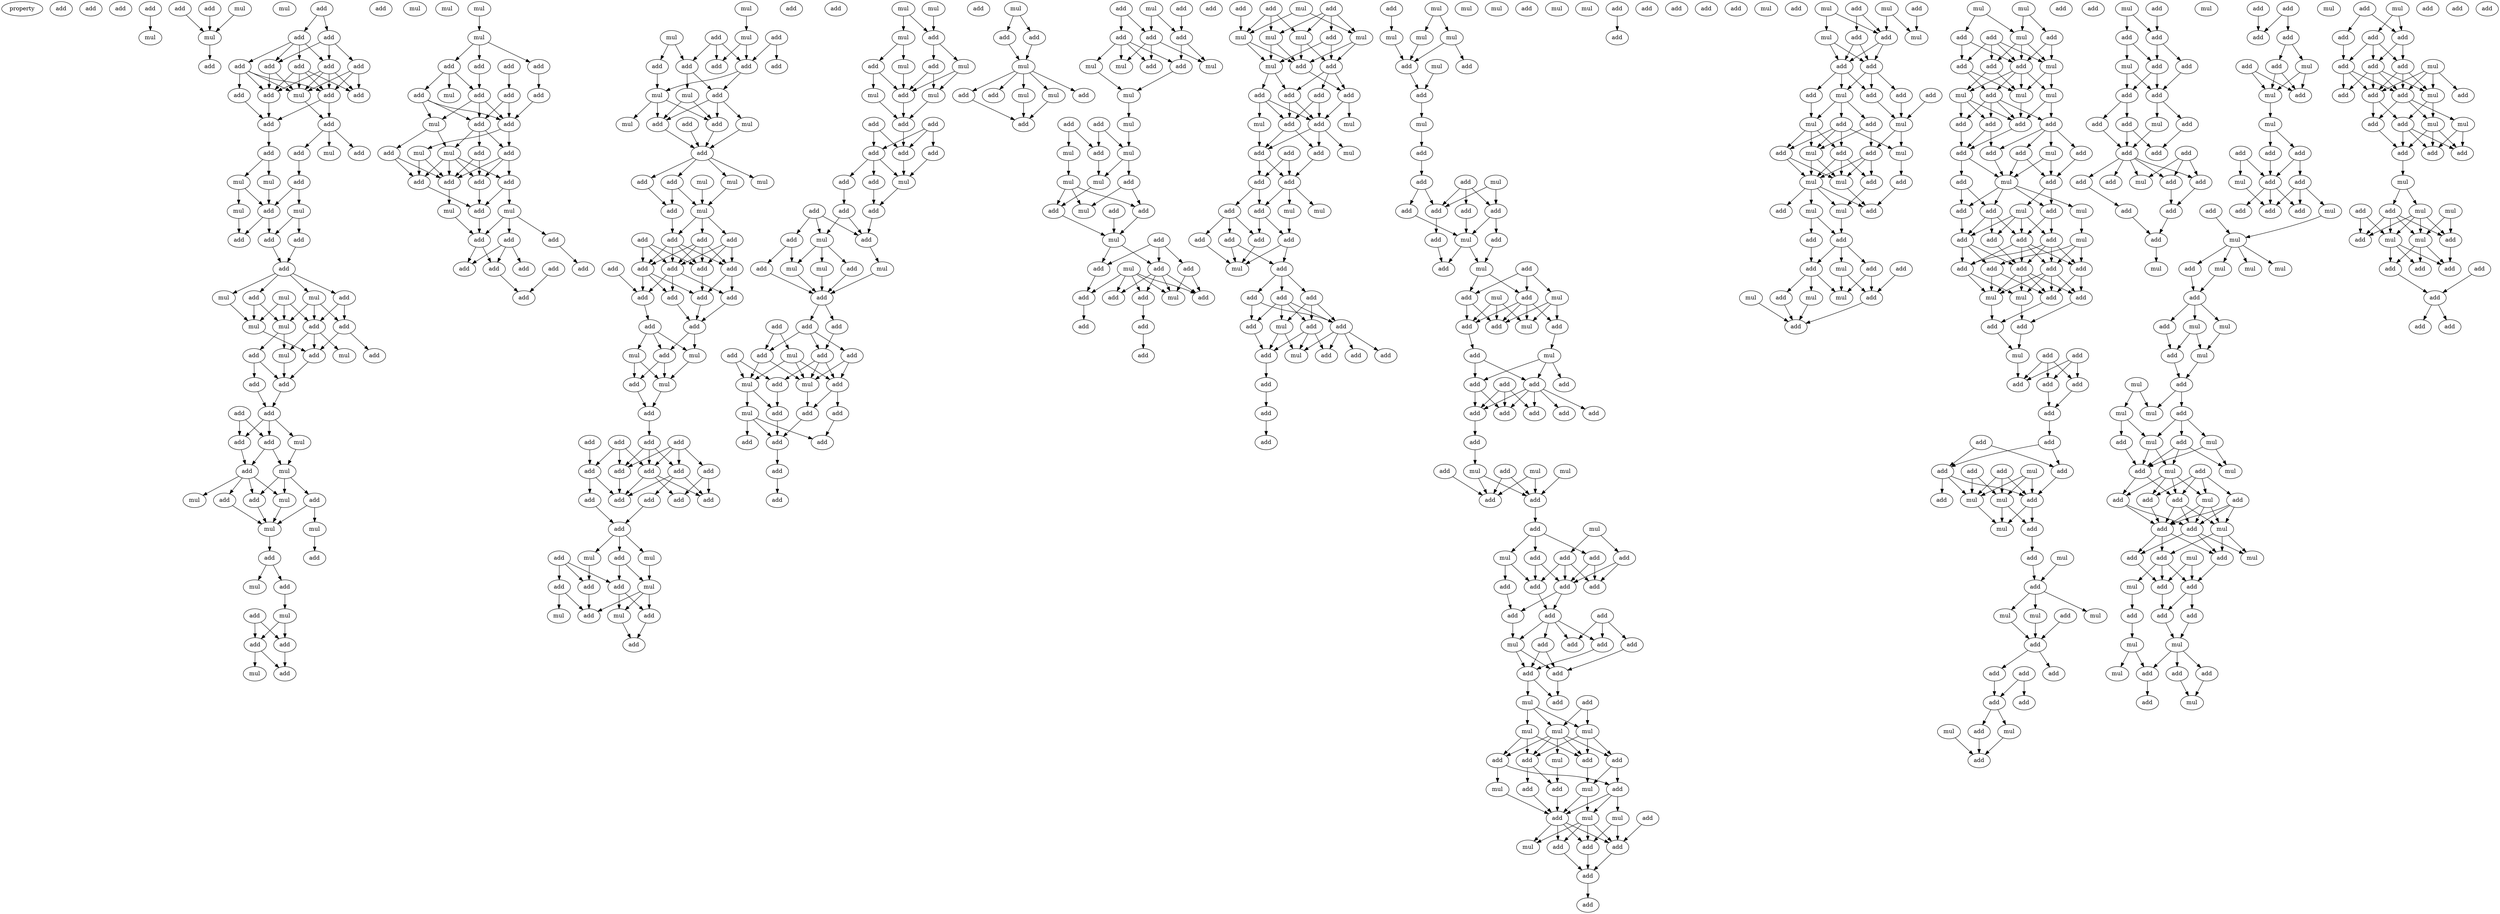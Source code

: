 digraph {
    node [fontcolor=black]
    property [mul=2,lf=1.2]
    0 [ label = add ];
    1 [ label = add ];
    2 [ label = add ];
    3 [ label = add ];
    4 [ label = add ];
    5 [ label = mul ];
    6 [ label = mul ];
    7 [ label = add ];
    8 [ label = mul ];
    9 [ label = mul ];
    10 [ label = add ];
    11 [ label = add ];
    12 [ label = add ];
    13 [ label = add ];
    14 [ label = add ];
    15 [ label = add ];
    16 [ label = add ];
    17 [ label = add ];
    18 [ label = add ];
    19 [ label = add ];
    20 [ label = add ];
    21 [ label = add ];
    22 [ label = add ];
    23 [ label = mul ];
    24 [ label = add ];
    25 [ label = add ];
    26 [ label = mul ];
    27 [ label = add ];
    28 [ label = add ];
    29 [ label = add ];
    30 [ label = mul ];
    31 [ label = mul ];
    32 [ label = add ];
    33 [ label = add ];
    34 [ label = add ];
    35 [ label = mul ];
    36 [ label = mul ];
    37 [ label = add ];
    38 [ label = add ];
    39 [ label = add ];
    40 [ label = add ];
    41 [ label = mul ];
    42 [ label = add ];
    43 [ label = mul ];
    44 [ label = add ];
    45 [ label = mul ];
    46 [ label = mul ];
    47 [ label = add ];
    48 [ label = mul ];
    49 [ label = add ];
    50 [ label = mul ];
    51 [ label = add ];
    52 [ label = mul ];
    53 [ label = add ];
    54 [ label = add ];
    55 [ label = add ];
    56 [ label = add ];
    57 [ label = add ];
    58 [ label = add ];
    59 [ label = add ];
    60 [ label = mul ];
    61 [ label = add ];
    62 [ label = mul ];
    63 [ label = add ];
    64 [ label = add ];
    65 [ label = add ];
    66 [ label = add ];
    67 [ label = mul ];
    68 [ label = mul ];
    69 [ label = mul ];
    70 [ label = mul ];
    71 [ label = add ];
    72 [ label = add ];
    73 [ label = mul ];
    74 [ label = add ];
    75 [ label = mul ];
    76 [ label = add ];
    77 [ label = mul ];
    78 [ label = add ];
    79 [ label = add ];
    80 [ label = mul ];
    81 [ label = mul ];
    82 [ label = mul ];
    83 [ label = add ];
    84 [ label = mul ];
    85 [ label = add ];
    86 [ label = add ];
    87 [ label = add ];
    88 [ label = add ];
    89 [ label = add ];
    90 [ label = add ];
    91 [ label = mul ];
    92 [ label = add ];
    93 [ label = add ];
    94 [ label = add ];
    95 [ label = mul ];
    96 [ label = add ];
    97 [ label = add ];
    98 [ label = mul ];
    99 [ label = mul ];
    100 [ label = add ];
    101 [ label = add ];
    102 [ label = add ];
    103 [ label = add ];
    104 [ label = add ];
    105 [ label = add ];
    106 [ label = mul ];
    107 [ label = mul ];
    108 [ label = add ];
    109 [ label = add ];
    110 [ label = add ];
    111 [ label = add ];
    112 [ label = add ];
    113 [ label = add ];
    114 [ label = add ];
    115 [ label = add ];
    116 [ label = add ];
    117 [ label = add ];
    118 [ label = mul ];
    119 [ label = add ];
    120 [ label = mul ];
    121 [ label = mul ];
    122 [ label = add ];
    123 [ label = add ];
    124 [ label = add ];
    125 [ label = add ];
    126 [ label = add ];
    127 [ label = add ];
    128 [ label = mul ];
    129 [ label = add ];
    130 [ label = mul ];
    131 [ label = mul ];
    132 [ label = mul ];
    133 [ label = add ];
    134 [ label = add ];
    135 [ label = add ];
    136 [ label = add ];
    137 [ label = mul ];
    138 [ label = add ];
    139 [ label = mul ];
    140 [ label = add ];
    141 [ label = mul ];
    142 [ label = add ];
    143 [ label = mul ];
    144 [ label = add ];
    145 [ label = add ];
    146 [ label = add ];
    147 [ label = add ];
    148 [ label = add ];
    149 [ label = add ];
    150 [ label = add ];
    151 [ label = add ];
    152 [ label = add ];
    153 [ label = add ];
    154 [ label = add ];
    155 [ label = add ];
    156 [ label = add ];
    157 [ label = add ];
    158 [ label = add ];
    159 [ label = mul ];
    160 [ label = mul ];
    161 [ label = add ];
    162 [ label = mul ];
    163 [ label = add ];
    164 [ label = add ];
    165 [ label = add ];
    166 [ label = add ];
    167 [ label = add ];
    168 [ label = add ];
    169 [ label = add ];
    170 [ label = add ];
    171 [ label = add ];
    172 [ label = add ];
    173 [ label = add ];
    174 [ label = add ];
    175 [ label = add ];
    176 [ label = add ];
    177 [ label = add ];
    178 [ label = add ];
    179 [ label = add ];
    180 [ label = add ];
    181 [ label = add ];
    182 [ label = mul ];
    183 [ label = add ];
    184 [ label = mul ];
    185 [ label = add ];
    186 [ label = add ];
    187 [ label = mul ];
    188 [ label = add ];
    189 [ label = add ];
    190 [ label = add ];
    191 [ label = mul ];
    192 [ label = mul ];
    193 [ label = add ];
    194 [ label = add ];
    195 [ label = mul ];
    196 [ label = mul ];
    197 [ label = add ];
    198 [ label = mul ];
    199 [ label = mul ];
    200 [ label = add ];
    201 [ label = add ];
    202 [ label = mul ];
    203 [ label = add ];
    204 [ label = add ];
    205 [ label = mul ];
    206 [ label = mul ];
    207 [ label = add ];
    208 [ label = add ];
    209 [ label = add ];
    210 [ label = add ];
    211 [ label = add ];
    212 [ label = add ];
    213 [ label = mul ];
    214 [ label = add ];
    215 [ label = add ];
    216 [ label = add ];
    217 [ label = add ];
    218 [ label = add ];
    219 [ label = add ];
    220 [ label = mul ];
    221 [ label = add ];
    222 [ label = mul ];
    223 [ label = mul ];
    224 [ label = add ];
    225 [ label = mul ];
    226 [ label = add ];
    227 [ label = add ];
    228 [ label = add ];
    229 [ label = add ];
    230 [ label = add ];
    231 [ label = add ];
    232 [ label = add ];
    233 [ label = add ];
    234 [ label = mul ];
    235 [ label = add ];
    236 [ label = add ];
    237 [ label = add ];
    238 [ label = mul ];
    239 [ label = mul ];
    240 [ label = mul ];
    241 [ label = add ];
    242 [ label = add ];
    243 [ label = add ];
    244 [ label = add ];
    245 [ label = add ];
    246 [ label = add ];
    247 [ label = add ];
    248 [ label = add ];
    249 [ label = mul ];
    250 [ label = add ];
    251 [ label = add ];
    252 [ label = mul ];
    253 [ label = add ];
    254 [ label = add ];
    255 [ label = mul ];
    256 [ label = mul ];
    257 [ label = add ];
    258 [ label = add ];
    259 [ label = add ];
    260 [ label = add ];
    261 [ label = mul ];
    262 [ label = add ];
    263 [ label = add ];
    264 [ label = add ];
    265 [ label = mul ];
    266 [ label = mul ];
    267 [ label = mul ];
    268 [ label = add ];
    269 [ label = add ];
    270 [ label = mul ];
    271 [ label = mul ];
    272 [ label = add ];
    273 [ label = add ];
    274 [ label = add ];
    275 [ label = mul ];
    276 [ label = add ];
    277 [ label = mul ];
    278 [ label = add ];
    279 [ label = mul ];
    280 [ label = mul ];
    281 [ label = add ];
    282 [ label = mul ];
    283 [ label = add ];
    284 [ label = add ];
    285 [ label = add ];
    286 [ label = mul ];
    287 [ label = add ];
    288 [ label = mul ];
    289 [ label = add ];
    290 [ label = add ];
    291 [ label = add ];
    292 [ label = mul ];
    293 [ label = add ];
    294 [ label = add ];
    295 [ label = add ];
    296 [ label = add ];
    297 [ label = add ];
    298 [ label = add ];
    299 [ label = add ];
    300 [ label = add ];
    301 [ label = add ];
    302 [ label = mul ];
    303 [ label = mul ];
    304 [ label = mul ];
    305 [ label = mul ];
    306 [ label = mul ];
    307 [ label = add ];
    308 [ label = add ];
    309 [ label = add ];
    310 [ label = mul ];
    311 [ label = add ];
    312 [ label = add ];
    313 [ label = add ];
    314 [ label = add ];
    315 [ label = mul ];
    316 [ label = add ];
    317 [ label = mul ];
    318 [ label = add ];
    319 [ label = add ];
    320 [ label = add ];
    321 [ label = add ];
    322 [ label = mul ];
    323 [ label = add ];
    324 [ label = add ];
    325 [ label = add ];
    326 [ label = mul ];
    327 [ label = add ];
    328 [ label = mul ];
    329 [ label = add ];
    330 [ label = add ];
    331 [ label = add ];
    332 [ label = add ];
    333 [ label = add ];
    334 [ label = mul ];
    335 [ label = add ];
    336 [ label = add ];
    337 [ label = add ];
    338 [ label = add ];
    339 [ label = mul ];
    340 [ label = add ];
    341 [ label = add ];
    342 [ label = add ];
    343 [ label = add ];
    344 [ label = add ];
    345 [ label = add ];
    346 [ label = mul ];
    347 [ label = add ];
    348 [ label = add ];
    349 [ label = add ];
    350 [ label = mul ];
    351 [ label = add ];
    352 [ label = mul ];
    353 [ label = mul ];
    354 [ label = mul ];
    355 [ label = add ];
    356 [ label = mul ];
    357 [ label = mul ];
    358 [ label = add ];
    359 [ label = add ];
    360 [ label = mul ];
    361 [ label = mul ];
    362 [ label = add ];
    363 [ label = mul ];
    364 [ label = add ];
    365 [ label = add ];
    366 [ label = add ];
    367 [ label = add ];
    368 [ label = add ];
    369 [ label = add ];
    370 [ label = add ];
    371 [ label = add ];
    372 [ label = mul ];
    373 [ label = add ];
    374 [ label = add ];
    375 [ label = mul ];
    376 [ label = mul ];
    377 [ label = add ];
    378 [ label = add ];
    379 [ label = mul ];
    380 [ label = mul ];
    381 [ label = add ];
    382 [ label = add ];
    383 [ label = add ];
    384 [ label = add ];
    385 [ label = mul ];
    386 [ label = add ];
    387 [ label = mul ];
    388 [ label = add ];
    389 [ label = add ];
    390 [ label = add ];
    391 [ label = add ];
    392 [ label = add ];
    393 [ label = add ];
    394 [ label = add ];
    395 [ label = add ];
    396 [ label = add ];
    397 [ label = add ];
    398 [ label = mul ];
    399 [ label = mul ];
    400 [ label = add ];
    401 [ label = mul ];
    402 [ label = add ];
    403 [ label = add ];
    404 [ label = add ];
    405 [ label = mul ];
    406 [ label = add ];
    407 [ label = add ];
    408 [ label = add ];
    409 [ label = mul ];
    410 [ label = add ];
    411 [ label = add ];
    412 [ label = add ];
    413 [ label = add ];
    414 [ label = add ];
    415 [ label = add ];
    416 [ label = add ];
    417 [ label = add ];
    418 [ label = add ];
    419 [ label = add ];
    420 [ label = add ];
    421 [ label = mul ];
    422 [ label = add ];
    423 [ label = add ];
    424 [ label = add ];
    425 [ label = add ];
    426 [ label = add ];
    427 [ label = add ];
    428 [ label = mul ];
    429 [ label = mul ];
    430 [ label = mul ];
    431 [ label = mul ];
    432 [ label = mul ];
    433 [ label = add ];
    434 [ label = add ];
    435 [ label = add ];
    436 [ label = mul ];
    437 [ label = add ];
    438 [ label = add ];
    439 [ label = mul ];
    440 [ label = mul ];
    441 [ label = add ];
    442 [ label = add ];
    443 [ label = mul ];
    444 [ label = mul ];
    445 [ label = add ];
    446 [ label = add ];
    447 [ label = add ];
    448 [ label = add ];
    449 [ label = add ];
    450 [ label = mul ];
    451 [ label = add ];
    452 [ label = add ];
    453 [ label = add ];
    454 [ label = add ];
    455 [ label = add ];
    456 [ label = add ];
    457 [ label = add ];
    458 [ label = add ];
    459 [ label = mul ];
    460 [ label = add ];
    461 [ label = add ];
    462 [ label = add ];
    463 [ label = mul ];
    464 [ label = mul ];
    465 [ label = add ];
    466 [ label = mul ];
    467 [ label = mul ];
    468 [ label = add ];
    469 [ label = add ];
    470 [ label = add ];
    471 [ label = mul ];
    472 [ label = add ];
    473 [ label = add ];
    474 [ label = add ];
    475 [ label = add ];
    476 [ label = mul ];
    477 [ label = add ];
    478 [ label = mul ];
    479 [ label = add ];
    480 [ label = add ];
    481 [ label = mul ];
    482 [ label = mul ];
    483 [ label = add ];
    484 [ label = add ];
    485 [ label = mul ];
    486 [ label = add ];
    487 [ label = mul ];
    488 [ label = add ];
    489 [ label = add ];
    490 [ label = mul ];
    491 [ label = mul ];
    492 [ label = add ];
    493 [ label = add ];
    494 [ label = add ];
    495 [ label = mul ];
    496 [ label = add ];
    497 [ label = add ];
    498 [ label = add ];
    499 [ label = mul ];
    500 [ label = add ];
    501 [ label = mul ];
    502 [ label = add ];
    503 [ label = mul ];
    504 [ label = add ];
    505 [ label = mul ];
    506 [ label = add ];
    507 [ label = mul ];
    508 [ label = mul ];
    509 [ label = add ];
    510 [ label = add ];
    511 [ label = add ];
    512 [ label = mul ];
    513 [ label = add ];
    514 [ label = add ];
    515 [ label = add ];
    516 [ label = add ];
    517 [ label = mul ];
    518 [ label = mul ];
    519 [ label = mul ];
    520 [ label = add ];
    521 [ label = add ];
    522 [ label = add ];
    523 [ label = add ];
    524 [ label = add ];
    525 [ label = mul ];
    526 [ label = add ];
    527 [ label = add ];
    528 [ label = add ];
    529 [ label = mul ];
    530 [ label = add ];
    531 [ label = add ];
    532 [ label = add ];
    533 [ label = mul ];
    534 [ label = add ];
    535 [ label = add ];
    536 [ label = mul ];
    537 [ label = add ];
    538 [ label = add ];
    539 [ label = add ];
    540 [ label = add ];
    541 [ label = mul ];
    542 [ label = add ];
    543 [ label = add ];
    544 [ label = add ];
    545 [ label = add ];
    546 [ label = add ];
    547 [ label = mul ];
    548 [ label = mul ];
    549 [ label = add ];
    550 [ label = add ];
    551 [ label = add ];
    552 [ label = add ];
    553 [ label = add ];
    554 [ label = add ];
    555 [ label = mul ];
    556 [ label = add ];
    557 [ label = add ];
    558 [ label = add ];
    559 [ label = add ];
    560 [ label = add ];
    561 [ label = add ];
    562 [ label = add ];
    563 [ label = add ];
    564 [ label = add ];
    565 [ label = add ];
    566 [ label = mul ];
    567 [ label = mul ];
    568 [ label = mul ];
    569 [ label = add ];
    570 [ label = add ];
    571 [ label = mul ];
    572 [ label = add ];
    573 [ label = add ];
    574 [ label = mul ];
    575 [ label = add ];
    576 [ label = mul ];
    577 [ label = add ];
    578 [ label = mul ];
    579 [ label = mul ];
    580 [ label = add ];
    581 [ label = add ];
    582 [ label = add ];
    583 [ label = add ];
    584 [ label = add ];
    585 [ label = add ];
    586 [ label = add ];
    587 [ label = mul ];
    588 [ label = add ];
    589 [ label = mul ];
    590 [ label = add ];
    591 [ label = add ];
    592 [ label = mul ];
    593 [ label = add ];
    594 [ label = mul ];
    595 [ label = add ];
    596 [ label = mul ];
    597 [ label = add ];
    598 [ label = add ];
    599 [ label = add ];
    600 [ label = add ];
    601 [ label = add ];
    602 [ label = add ];
    603 [ label = mul ];
    604 [ label = add ];
    605 [ label = add ];
    606 [ label = add ];
    607 [ label = add ];
    608 [ label = add ];
    609 [ label = mul ];
    610 [ label = add ];
    611 [ label = add ];
    612 [ label = add ];
    613 [ label = add ];
    614 [ label = add ];
    615 [ label = add ];
    616 [ label = mul ];
    617 [ label = add ];
    618 [ label = add ];
    619 [ label = add ];
    620 [ label = add ];
    621 [ label = mul ];
    622 [ label = add ];
    623 [ label = add ];
    624 [ label = mul ];
    625 [ label = add ];
    626 [ label = mul ];
    627 [ label = add ];
    628 [ label = add ];
    629 [ label = add ];
    630 [ label = add ];
    631 [ label = add ];
    632 [ label = mul ];
    633 [ label = add ];
    634 [ label = mul ];
    635 [ label = add ];
    636 [ label = add ];
    637 [ label = add ];
    638 [ label = mul ];
    639 [ label = add ];
    640 [ label = mul ];
    641 [ label = mul ];
    642 [ label = mul ];
    643 [ label = mul ];
    644 [ label = add ];
    645 [ label = mul ];
    646 [ label = mul ];
    647 [ label = add ];
    648 [ label = add ];
    649 [ label = mul ];
    650 [ label = mul ];
    651 [ label = add ];
    652 [ label = mul ];
    653 [ label = mul ];
    654 [ label = add ];
    655 [ label = add ];
    656 [ label = add ];
    657 [ label = mul ];
    658 [ label = mul ];
    659 [ label = mul ];
    660 [ label = add ];
    661 [ label = add ];
    662 [ label = mul ];
    663 [ label = mul ];
    664 [ label = add ];
    665 [ label = add ];
    666 [ label = add ];
    667 [ label = add ];
    668 [ label = mul ];
    669 [ label = add ];
    670 [ label = add ];
    671 [ label = mul ];
    672 [ label = add ];
    673 [ label = add ];
    674 [ label = mul ];
    675 [ label = add ];
    676 [ label = add ];
    677 [ label = add ];
    678 [ label = mul ];
    679 [ label = add ];
    680 [ label = add ];
    681 [ label = add ];
    682 [ label = mul ];
    683 [ label = mul ];
    684 [ label = add ];
    685 [ label = add ];
    686 [ label = add ];
    687 [ label = mul ];
    688 [ label = mul ];
    689 [ label = add ];
    690 [ label = mul ];
    691 [ label = add ];
    692 [ label = add ];
    693 [ label = add ];
    694 [ label = add ];
    695 [ label = add ];
    696 [ label = mul ];
    697 [ label = add ];
    698 [ label = add ];
    699 [ label = add ];
    700 [ label = add ];
    701 [ label = add ];
    702 [ label = add ];
    703 [ label = add ];
    704 [ label = mul ];
    705 [ label = add ];
    706 [ label = mul ];
    707 [ label = mul ];
    708 [ label = add ];
    709 [ label = add ];
    710 [ label = add ];
    711 [ label = add ];
    712 [ label = mul ];
    713 [ label = add ];
    714 [ label = add ];
    715 [ label = mul ];
    716 [ label = mul ];
    717 [ label = add ];
    718 [ label = add ];
    719 [ label = add ];
    720 [ label = mul ];
    721 [ label = mul ];
    722 [ label = add ];
    723 [ label = add ];
    724 [ label = add ];
    725 [ label = add ];
    726 [ label = add ];
    727 [ label = add ];
    728 [ label = add ];
    729 [ label = add ];
    3 -> 5 [ name = 0 ];
    4 -> 9 [ name = 1 ];
    7 -> 9 [ name = 2 ];
    8 -> 9 [ name = 3 ];
    9 -> 10 [ name = 4 ];
    11 -> 12 [ name = 5 ];
    11 -> 13 [ name = 6 ];
    12 -> 16 [ name = 7 ];
    12 -> 17 [ name = 8 ];
    12 -> 18 [ name = 9 ];
    13 -> 14 [ name = 10 ];
    13 -> 15 [ name = 11 ];
    13 -> 16 [ name = 12 ];
    13 -> 18 [ name = 13 ];
    14 -> 19 [ name = 14 ];
    14 -> 21 [ name = 15 ];
    14 -> 22 [ name = 16 ];
    14 -> 23 [ name = 17 ];
    15 -> 19 [ name = 18 ];
    15 -> 20 [ name = 19 ];
    15 -> 21 [ name = 20 ];
    15 -> 23 [ name = 21 ];
    16 -> 19 [ name = 22 ];
    16 -> 21 [ name = 23 ];
    16 -> 22 [ name = 24 ];
    16 -> 23 [ name = 25 ];
    17 -> 19 [ name = 26 ];
    17 -> 22 [ name = 27 ];
    17 -> 23 [ name = 28 ];
    18 -> 21 [ name = 29 ];
    18 -> 23 [ name = 30 ];
    19 -> 24 [ name = 31 ];
    19 -> 25 [ name = 32 ];
    20 -> 24 [ name = 33 ];
    21 -> 24 [ name = 34 ];
    23 -> 25 [ name = 35 ];
    24 -> 29 [ name = 36 ];
    25 -> 26 [ name = 37 ];
    25 -> 27 [ name = 38 ];
    25 -> 28 [ name = 39 ];
    28 -> 32 [ name = 40 ];
    29 -> 30 [ name = 41 ];
    29 -> 31 [ name = 42 ];
    30 -> 33 [ name = 43 ];
    31 -> 33 [ name = 44 ];
    31 -> 35 [ name = 45 ];
    32 -> 33 [ name = 46 ];
    32 -> 36 [ name = 47 ];
    33 -> 37 [ name = 48 ];
    33 -> 38 [ name = 49 ];
    35 -> 38 [ name = 50 ];
    36 -> 37 [ name = 51 ];
    36 -> 39 [ name = 52 ];
    37 -> 40 [ name = 53 ];
    39 -> 40 [ name = 54 ];
    40 -> 42 [ name = 55 ];
    40 -> 43 [ name = 56 ];
    40 -> 44 [ name = 57 ];
    40 -> 45 [ name = 58 ];
    41 -> 46 [ name = 59 ];
    41 -> 47 [ name = 60 ];
    41 -> 48 [ name = 61 ];
    42 -> 46 [ name = 62 ];
    42 -> 48 [ name = 63 ];
    43 -> 46 [ name = 64 ];
    44 -> 47 [ name = 65 ];
    44 -> 49 [ name = 66 ];
    45 -> 47 [ name = 67 ];
    45 -> 48 [ name = 68 ];
    45 -> 49 [ name = 69 ];
    46 -> 53 [ name = 70 ];
    47 -> 50 [ name = 71 ];
    47 -> 52 [ name = 72 ];
    47 -> 53 [ name = 73 ];
    48 -> 51 [ name = 74 ];
    48 -> 52 [ name = 75 ];
    49 -> 53 [ name = 76 ];
    49 -> 54 [ name = 77 ];
    51 -> 55 [ name = 78 ];
    51 -> 56 [ name = 79 ];
    52 -> 56 [ name = 80 ];
    53 -> 56 [ name = 81 ];
    55 -> 57 [ name = 82 ];
    56 -> 57 [ name = 83 ];
    57 -> 59 [ name = 84 ];
    57 -> 60 [ name = 85 ];
    57 -> 61 [ name = 86 ];
    58 -> 59 [ name = 87 ];
    58 -> 61 [ name = 88 ];
    59 -> 62 [ name = 89 ];
    59 -> 63 [ name = 90 ];
    60 -> 62 [ name = 91 ];
    61 -> 63 [ name = 92 ];
    62 -> 65 [ name = 93 ];
    62 -> 66 [ name = 94 ];
    62 -> 67 [ name = 95 ];
    63 -> 64 [ name = 96 ];
    63 -> 65 [ name = 97 ];
    63 -> 67 [ name = 98 ];
    63 -> 68 [ name = 99 ];
    64 -> 69 [ name = 100 ];
    65 -> 69 [ name = 101 ];
    66 -> 69 [ name = 102 ];
    66 -> 70 [ name = 103 ];
    67 -> 69 [ name = 104 ];
    69 -> 71 [ name = 105 ];
    70 -> 72 [ name = 106 ];
    71 -> 73 [ name = 107 ];
    71 -> 74 [ name = 108 ];
    74 -> 77 [ name = 109 ];
    76 -> 78 [ name = 110 ];
    76 -> 79 [ name = 111 ];
    77 -> 78 [ name = 112 ];
    77 -> 79 [ name = 113 ];
    78 -> 80 [ name = 114 ];
    78 -> 83 [ name = 115 ];
    79 -> 83 [ name = 116 ];
    82 -> 84 [ name = 117 ];
    84 -> 85 [ name = 118 ];
    84 -> 87 [ name = 119 ];
    84 -> 88 [ name = 120 ];
    85 -> 90 [ name = 121 ];
    86 -> 92 [ name = 122 ];
    87 -> 89 [ name = 123 ];
    87 -> 90 [ name = 124 ];
    87 -> 91 [ name = 125 ];
    88 -> 93 [ name = 126 ];
    89 -> 94 [ name = 127 ];
    89 -> 95 [ name = 128 ];
    89 -> 96 [ name = 129 ];
    90 -> 94 [ name = 130 ];
    90 -> 95 [ name = 131 ];
    90 -> 96 [ name = 132 ];
    92 -> 94 [ name = 133 ];
    92 -> 96 [ name = 134 ];
    93 -> 96 [ name = 135 ];
    94 -> 97 [ name = 136 ];
    94 -> 99 [ name = 137 ];
    94 -> 101 [ name = 138 ];
    95 -> 99 [ name = 139 ];
    95 -> 100 [ name = 140 ];
    96 -> 98 [ name = 141 ];
    96 -> 101 [ name = 142 ];
    97 -> 102 [ name = 143 ];
    97 -> 105 [ name = 144 ];
    98 -> 102 [ name = 145 ];
    98 -> 103 [ name = 146 ];
    99 -> 102 [ name = 147 ];
    99 -> 103 [ name = 148 ];
    99 -> 104 [ name = 149 ];
    99 -> 105 [ name = 150 ];
    100 -> 102 [ name = 151 ];
    100 -> 103 [ name = 152 ];
    101 -> 102 [ name = 153 ];
    101 -> 104 [ name = 154 ];
    101 -> 105 [ name = 155 ];
    102 -> 107 [ name = 156 ];
    103 -> 108 [ name = 157 ];
    104 -> 106 [ name = 158 ];
    104 -> 108 [ name = 159 ];
    105 -> 108 [ name = 160 ];
    106 -> 109 [ name = 161 ];
    106 -> 110 [ name = 162 ];
    106 -> 111 [ name = 163 ];
    107 -> 109 [ name = 164 ];
    108 -> 109 [ name = 165 ];
    109 -> 113 [ name = 166 ];
    109 -> 114 [ name = 167 ];
    110 -> 116 [ name = 168 ];
    111 -> 112 [ name = 169 ];
    111 -> 113 [ name = 170 ];
    111 -> 114 [ name = 171 ];
    114 -> 117 [ name = 172 ];
    115 -> 117 [ name = 173 ];
    118 -> 121 [ name = 174 ];
    119 -> 123 [ name = 175 ];
    119 -> 126 [ name = 176 ];
    120 -> 124 [ name = 177 ];
    120 -> 127 [ name = 178 ];
    121 -> 125 [ name = 179 ];
    121 -> 126 [ name = 180 ];
    122 -> 125 [ name = 181 ];
    122 -> 126 [ name = 182 ];
    122 -> 127 [ name = 183 ];
    124 -> 130 [ name = 184 ];
    126 -> 129 [ name = 185 ];
    126 -> 130 [ name = 186 ];
    127 -> 128 [ name = 187 ];
    127 -> 129 [ name = 188 ];
    128 -> 133 [ name = 189 ];
    128 -> 134 [ name = 190 ];
    129 -> 132 [ name = 191 ];
    129 -> 133 [ name = 192 ];
    129 -> 134 [ name = 193 ];
    130 -> 131 [ name = 194 ];
    130 -> 133 [ name = 195 ];
    130 -> 134 [ name = 196 ];
    132 -> 136 [ name = 197 ];
    133 -> 136 [ name = 198 ];
    134 -> 136 [ name = 199 ];
    135 -> 136 [ name = 200 ];
    136 -> 137 [ name = 201 ];
    136 -> 138 [ name = 202 ];
    136 -> 140 [ name = 203 ];
    136 -> 141 [ name = 204 ];
    137 -> 143 [ name = 205 ];
    138 -> 142 [ name = 206 ];
    139 -> 143 [ name = 207 ];
    140 -> 142 [ name = 208 ];
    140 -> 143 [ name = 209 ];
    142 -> 145 [ name = 210 ];
    143 -> 144 [ name = 211 ];
    143 -> 145 [ name = 212 ];
    143 -> 147 [ name = 213 ];
    144 -> 148 [ name = 214 ];
    144 -> 149 [ name = 215 ];
    144 -> 150 [ name = 216 ];
    144 -> 152 [ name = 217 ];
    145 -> 148 [ name = 218 ];
    145 -> 149 [ name = 219 ];
    145 -> 150 [ name = 220 ];
    145 -> 152 [ name = 221 ];
    146 -> 148 [ name = 222 ];
    146 -> 149 [ name = 223 ];
    146 -> 152 [ name = 224 ];
    147 -> 148 [ name = 225 ];
    147 -> 150 [ name = 226 ];
    147 -> 152 [ name = 227 ];
    148 -> 156 [ name = 228 ];
    149 -> 153 [ name = 229 ];
    149 -> 154 [ name = 230 ];
    149 -> 156 [ name = 231 ];
    150 -> 155 [ name = 232 ];
    150 -> 156 [ name = 233 ];
    151 -> 154 [ name = 234 ];
    152 -> 153 [ name = 235 ];
    152 -> 154 [ name = 236 ];
    152 -> 155 [ name = 237 ];
    153 -> 158 [ name = 238 ];
    154 -> 157 [ name = 239 ];
    155 -> 158 [ name = 240 ];
    156 -> 158 [ name = 241 ];
    157 -> 159 [ name = 242 ];
    157 -> 160 [ name = 243 ];
    157 -> 161 [ name = 244 ];
    158 -> 159 [ name = 245 ];
    158 -> 161 [ name = 246 ];
    159 -> 162 [ name = 247 ];
    160 -> 162 [ name = 248 ];
    160 -> 163 [ name = 249 ];
    161 -> 162 [ name = 250 ];
    161 -> 163 [ name = 251 ];
    162 -> 164 [ name = 252 ];
    163 -> 164 [ name = 253 ];
    164 -> 169 [ name = 254 ];
    165 -> 170 [ name = 255 ];
    165 -> 171 [ name = 256 ];
    165 -> 172 [ name = 257 ];
    165 -> 174 [ name = 258 ];
    167 -> 170 [ name = 259 ];
    167 -> 171 [ name = 260 ];
    167 -> 173 [ name = 261 ];
    168 -> 173 [ name = 262 ];
    169 -> 170 [ name = 263 ];
    169 -> 171 [ name = 264 ];
    169 -> 174 [ name = 265 ];
    170 -> 175 [ name = 266 ];
    170 -> 176 [ name = 267 ];
    170 -> 178 [ name = 268 ];
    171 -> 176 [ name = 269 ];
    172 -> 175 [ name = 270 ];
    172 -> 178 [ name = 271 ];
    173 -> 176 [ name = 272 ];
    173 -> 177 [ name = 273 ];
    174 -> 175 [ name = 274 ];
    174 -> 176 [ name = 275 ];
    174 -> 179 [ name = 276 ];
    177 -> 180 [ name = 277 ];
    179 -> 180 [ name = 278 ];
    180 -> 181 [ name = 279 ];
    180 -> 182 [ name = 280 ];
    180 -> 184 [ name = 281 ];
    181 -> 186 [ name = 282 ];
    181 -> 187 [ name = 283 ];
    182 -> 188 [ name = 284 ];
    183 -> 185 [ name = 285 ];
    183 -> 186 [ name = 286 ];
    183 -> 188 [ name = 287 ];
    184 -> 187 [ name = 288 ];
    185 -> 189 [ name = 289 ];
    185 -> 192 [ name = 290 ];
    186 -> 190 [ name = 291 ];
    186 -> 191 [ name = 292 ];
    187 -> 189 [ name = 293 ];
    187 -> 190 [ name = 294 ];
    187 -> 191 [ name = 295 ];
    188 -> 189 [ name = 296 ];
    190 -> 193 [ name = 297 ];
    191 -> 193 [ name = 298 ];
    195 -> 197 [ name = 299 ];
    195 -> 198 [ name = 300 ];
    196 -> 197 [ name = 301 ];
    197 -> 200 [ name = 302 ];
    197 -> 202 [ name = 303 ];
    198 -> 199 [ name = 304 ];
    198 -> 203 [ name = 305 ];
    199 -> 204 [ name = 306 ];
    200 -> 204 [ name = 307 ];
    200 -> 206 [ name = 308 ];
    202 -> 204 [ name = 309 ];
    202 -> 206 [ name = 310 ];
    203 -> 204 [ name = 311 ];
    203 -> 205 [ name = 312 ];
    204 -> 208 [ name = 313 ];
    205 -> 208 [ name = 314 ];
    206 -> 208 [ name = 315 ];
    207 -> 210 [ name = 316 ];
    207 -> 211 [ name = 317 ];
    207 -> 212 [ name = 318 ];
    208 -> 212 [ name = 319 ];
    209 -> 211 [ name = 320 ];
    209 -> 212 [ name = 321 ];
    210 -> 213 [ name = 322 ];
    211 -> 213 [ name = 323 ];
    211 -> 214 [ name = 324 ];
    211 -> 215 [ name = 325 ];
    212 -> 213 [ name = 326 ];
    213 -> 218 [ name = 327 ];
    214 -> 218 [ name = 328 ];
    215 -> 217 [ name = 329 ];
    216 -> 219 [ name = 330 ];
    216 -> 220 [ name = 331 ];
    216 -> 221 [ name = 332 ];
    217 -> 219 [ name = 333 ];
    217 -> 220 [ name = 334 ];
    218 -> 219 [ name = 335 ];
    219 -> 222 [ name = 336 ];
    220 -> 223 [ name = 337 ];
    220 -> 224 [ name = 338 ];
    220 -> 225 [ name = 339 ];
    221 -> 225 [ name = 340 ];
    221 -> 226 [ name = 341 ];
    222 -> 227 [ name = 342 ];
    223 -> 227 [ name = 343 ];
    224 -> 227 [ name = 344 ];
    225 -> 227 [ name = 345 ];
    226 -> 227 [ name = 346 ];
    227 -> 228 [ name = 347 ];
    227 -> 229 [ name = 348 ];
    228 -> 233 [ name = 349 ];
    229 -> 231 [ name = 350 ];
    229 -> 232 [ name = 351 ];
    229 -> 233 [ name = 352 ];
    230 -> 231 [ name = 353 ];
    230 -> 234 [ name = 354 ];
    231 -> 238 [ name = 355 ];
    231 -> 239 [ name = 356 ];
    232 -> 237 [ name = 357 ];
    232 -> 238 [ name = 358 ];
    233 -> 236 [ name = 359 ];
    233 -> 237 [ name = 360 ];
    233 -> 238 [ name = 361 ];
    234 -> 237 [ name = 362 ];
    234 -> 238 [ name = 363 ];
    234 -> 239 [ name = 364 ];
    235 -> 236 [ name = 365 ];
    235 -> 239 [ name = 366 ];
    236 -> 242 [ name = 367 ];
    237 -> 241 [ name = 368 ];
    237 -> 243 [ name = 369 ];
    238 -> 241 [ name = 370 ];
    239 -> 240 [ name = 371 ];
    239 -> 242 [ name = 372 ];
    240 -> 244 [ name = 373 ];
    240 -> 245 [ name = 374 ];
    240 -> 246 [ name = 375 ];
    241 -> 245 [ name = 376 ];
    242 -> 245 [ name = 377 ];
    243 -> 246 [ name = 378 ];
    245 -> 247 [ name = 379 ];
    247 -> 248 [ name = 380 ];
    249 -> 250 [ name = 381 ];
    249 -> 251 [ name = 382 ];
    250 -> 252 [ name = 383 ];
    251 -> 252 [ name = 384 ];
    252 -> 253 [ name = 385 ];
    252 -> 254 [ name = 386 ];
    252 -> 255 [ name = 387 ];
    252 -> 256 [ name = 388 ];
    252 -> 257 [ name = 389 ];
    253 -> 258 [ name = 390 ];
    255 -> 258 [ name = 391 ];
    256 -> 258 [ name = 392 ];
    259 -> 262 [ name = 393 ];
    259 -> 264 [ name = 394 ];
    260 -> 263 [ name = 395 ];
    261 -> 262 [ name = 396 ];
    261 -> 263 [ name = 397 ];
    262 -> 266 [ name = 398 ];
    262 -> 267 [ name = 399 ];
    262 -> 269 [ name = 400 ];
    263 -> 267 [ name = 401 ];
    263 -> 268 [ name = 402 ];
    264 -> 265 [ name = 403 ];
    264 -> 266 [ name = 404 ];
    264 -> 268 [ name = 405 ];
    264 -> 269 [ name = 406 ];
    265 -> 270 [ name = 407 ];
    268 -> 270 [ name = 408 ];
    270 -> 271 [ name = 409 ];
    271 -> 277 [ name = 410 ];
    272 -> 276 [ name = 411 ];
    272 -> 277 [ name = 412 ];
    274 -> 275 [ name = 413 ];
    274 -> 276 [ name = 414 ];
    275 -> 279 [ name = 415 ];
    276 -> 280 [ name = 416 ];
    277 -> 278 [ name = 417 ];
    277 -> 280 [ name = 418 ];
    278 -> 282 [ name = 419 ];
    278 -> 284 [ name = 420 ];
    279 -> 281 [ name = 421 ];
    279 -> 282 [ name = 422 ];
    279 -> 284 [ name = 423 ];
    280 -> 281 [ name = 424 ];
    281 -> 286 [ name = 425 ];
    283 -> 286 [ name = 426 ];
    284 -> 286 [ name = 427 ];
    285 -> 287 [ name = 428 ];
    285 -> 289 [ name = 429 ];
    285 -> 290 [ name = 430 ];
    286 -> 287 [ name = 431 ];
    286 -> 289 [ name = 432 ];
    287 -> 293 [ name = 433 ];
    288 -> 291 [ name = 434 ];
    288 -> 292 [ name = 435 ];
    288 -> 293 [ name = 436 ];
    288 -> 294 [ name = 437 ];
    288 -> 295 [ name = 438 ];
    289 -> 291 [ name = 439 ];
    289 -> 292 [ name = 440 ];
    289 -> 294 [ name = 441 ];
    289 -> 295 [ name = 442 ];
    290 -> 292 [ name = 443 ];
    290 -> 295 [ name = 444 ];
    293 -> 296 [ name = 445 ];
    294 -> 297 [ name = 446 ];
    297 -> 298 [ name = 447 ];
    299 -> 304 [ name = 448 ];
    299 -> 305 [ name = 449 ];
    299 -> 306 [ name = 450 ];
    300 -> 304 [ name = 451 ];
    301 -> 303 [ name = 452 ];
    301 -> 305 [ name = 453 ];
    301 -> 306 [ name = 454 ];
    301 -> 307 [ name = 455 ];
    302 -> 303 [ name = 456 ];
    302 -> 304 [ name = 457 ];
    303 -> 308 [ name = 458 ];
    303 -> 309 [ name = 459 ];
    304 -> 308 [ name = 460 ];
    304 -> 310 [ name = 461 ];
    305 -> 308 [ name = 462 ];
    305 -> 310 [ name = 463 ];
    306 -> 308 [ name = 464 ];
    306 -> 309 [ name = 465 ];
    307 -> 309 [ name = 466 ];
    307 -> 310 [ name = 467 ];
    308 -> 312 [ name = 468 ];
    309 -> 311 [ name = 469 ];
    309 -> 312 [ name = 470 ];
    309 -> 314 [ name = 471 ];
    310 -> 311 [ name = 472 ];
    310 -> 313 [ name = 473 ];
    311 -> 316 [ name = 474 ];
    311 -> 318 [ name = 475 ];
    312 -> 315 [ name = 476 ];
    312 -> 318 [ name = 477 ];
    313 -> 316 [ name = 478 ];
    313 -> 317 [ name = 479 ];
    313 -> 318 [ name = 480 ];
    314 -> 316 [ name = 481 ];
    314 -> 318 [ name = 482 ];
    316 -> 319 [ name = 483 ];
    316 -> 321 [ name = 484 ];
    317 -> 319 [ name = 485 ];
    318 -> 319 [ name = 486 ];
    318 -> 321 [ name = 487 ];
    318 -> 322 [ name = 488 ];
    319 -> 323 [ name = 489 ];
    319 -> 324 [ name = 490 ];
    320 -> 323 [ name = 491 ];
    320 -> 324 [ name = 492 ];
    321 -> 323 [ name = 493 ];
    323 -> 325 [ name = 494 ];
    323 -> 326 [ name = 495 ];
    323 -> 328 [ name = 496 ];
    324 -> 325 [ name = 497 ];
    324 -> 327 [ name = 498 ];
    325 -> 329 [ name = 499 ];
    325 -> 331 [ name = 500 ];
    327 -> 329 [ name = 501 ];
    327 -> 330 [ name = 502 ];
    327 -> 332 [ name = 503 ];
    328 -> 331 [ name = 504 ];
    329 -> 334 [ name = 505 ];
    330 -> 334 [ name = 506 ];
    331 -> 333 [ name = 507 ];
    331 -> 334 [ name = 508 ];
    332 -> 333 [ name = 509 ];
    332 -> 334 [ name = 510 ];
    333 -> 335 [ name = 511 ];
    333 -> 336 [ name = 512 ];
    333 -> 337 [ name = 513 ];
    335 -> 338 [ name = 514 ];
    335 -> 341 [ name = 515 ];
    336 -> 338 [ name = 516 ];
    336 -> 339 [ name = 517 ];
    336 -> 340 [ name = 518 ];
    337 -> 338 [ name = 519 ];
    337 -> 339 [ name = 520 ];
    337 -> 340 [ name = 521 ];
    337 -> 341 [ name = 522 ];
    338 -> 342 [ name = 523 ];
    338 -> 343 [ name = 524 ];
    338 -> 345 [ name = 525 ];
    338 -> 346 [ name = 526 ];
    339 -> 344 [ name = 527 ];
    339 -> 346 [ name = 528 ];
    340 -> 344 [ name = 529 ];
    340 -> 345 [ name = 530 ];
    340 -> 346 [ name = 531 ];
    341 -> 344 [ name = 532 ];
    344 -> 347 [ name = 533 ];
    347 -> 348 [ name = 534 ];
    348 -> 349 [ name = 535 ];
    350 -> 352 [ name = 536 ];
    350 -> 354 [ name = 537 ];
    351 -> 353 [ name = 538 ];
    352 -> 355 [ name = 539 ];
    353 -> 355 [ name = 540 ];
    354 -> 355 [ name = 541 ];
    354 -> 358 [ name = 542 ];
    355 -> 359 [ name = 543 ];
    357 -> 359 [ name = 544 ];
    359 -> 361 [ name = 545 ];
    361 -> 362 [ name = 546 ];
    362 -> 364 [ name = 547 ];
    363 -> 366 [ name = 548 ];
    363 -> 367 [ name = 549 ];
    364 -> 367 [ name = 550 ];
    364 -> 368 [ name = 551 ];
    365 -> 366 [ name = 552 ];
    365 -> 367 [ name = 553 ];
    365 -> 370 [ name = 554 ];
    366 -> 372 [ name = 555 ];
    366 -> 373 [ name = 556 ];
    367 -> 371 [ name = 557 ];
    368 -> 372 [ name = 558 ];
    370 -> 372 [ name = 559 ];
    371 -> 374 [ name = 560 ];
    372 -> 374 [ name = 561 ];
    372 -> 376 [ name = 562 ];
    373 -> 376 [ name = 563 ];
    376 -> 378 [ name = 564 ];
    376 -> 381 [ name = 565 ];
    377 -> 378 [ name = 566 ];
    377 -> 379 [ name = 567 ];
    377 -> 381 [ name = 568 ];
    378 -> 382 [ name = 569 ];
    378 -> 383 [ name = 570 ];
    379 -> 382 [ name = 571 ];
    379 -> 384 [ name = 572 ];
    379 -> 385 [ name = 573 ];
    380 -> 382 [ name = 574 ];
    380 -> 383 [ name = 575 ];
    380 -> 385 [ name = 576 ];
    381 -> 382 [ name = 577 ];
    381 -> 383 [ name = 578 ];
    381 -> 384 [ name = 579 ];
    381 -> 385 [ name = 580 ];
    383 -> 386 [ name = 581 ];
    384 -> 387 [ name = 582 ];
    386 -> 388 [ name = 583 ];
    386 -> 391 [ name = 584 ];
    387 -> 388 [ name = 585 ];
    387 -> 389 [ name = 586 ];
    387 -> 391 [ name = 587 ];
    388 -> 392 [ name = 588 ];
    388 -> 393 [ name = 589 ];
    388 -> 394 [ name = 590 ];
    388 -> 395 [ name = 591 ];
    388 -> 396 [ name = 592 ];
    390 -> 392 [ name = 593 ];
    390 -> 394 [ name = 594 ];
    390 -> 395 [ name = 595 ];
    391 -> 392 [ name = 596 ];
    391 -> 394 [ name = 597 ];
    394 -> 397 [ name = 598 ];
    397 -> 401 [ name = 599 ];
    398 -> 404 [ name = 600 ];
    399 -> 403 [ name = 601 ];
    399 -> 404 [ name = 602 ];
    400 -> 403 [ name = 603 ];
    401 -> 403 [ name = 604 ];
    401 -> 404 [ name = 605 ];
    402 -> 403 [ name = 606 ];
    402 -> 404 [ name = 607 ];
    404 -> 406 [ name = 608 ];
    405 -> 410 [ name = 609 ];
    405 -> 411 [ name = 610 ];
    406 -> 407 [ name = 611 ];
    406 -> 408 [ name = 612 ];
    406 -> 409 [ name = 613 ];
    407 -> 414 [ name = 614 ];
    407 -> 415 [ name = 615 ];
    408 -> 412 [ name = 616 ];
    408 -> 415 [ name = 617 ];
    409 -> 413 [ name = 618 ];
    409 -> 414 [ name = 619 ];
    410 -> 412 [ name = 620 ];
    410 -> 415 [ name = 621 ];
    411 -> 412 [ name = 622 ];
    411 -> 414 [ name = 623 ];
    411 -> 415 [ name = 624 ];
    413 -> 418 [ name = 625 ];
    414 -> 416 [ name = 626 ];
    415 -> 416 [ name = 627 ];
    415 -> 418 [ name = 628 ];
    416 -> 419 [ name = 629 ];
    416 -> 421 [ name = 630 ];
    416 -> 422 [ name = 631 ];
    416 -> 423 [ name = 632 ];
    417 -> 420 [ name = 633 ];
    417 -> 422 [ name = 634 ];
    417 -> 423 [ name = 635 ];
    418 -> 421 [ name = 636 ];
    419 -> 424 [ name = 637 ];
    419 -> 425 [ name = 638 ];
    420 -> 424 [ name = 639 ];
    421 -> 424 [ name = 640 ];
    421 -> 425 [ name = 641 ];
    423 -> 425 [ name = 642 ];
    424 -> 426 [ name = 643 ];
    425 -> 426 [ name = 644 ];
    425 -> 428 [ name = 645 ];
    427 -> 430 [ name = 646 ];
    427 -> 432 [ name = 647 ];
    428 -> 430 [ name = 648 ];
    428 -> 431 [ name = 649 ];
    428 -> 432 [ name = 650 ];
    430 -> 433 [ name = 651 ];
    430 -> 434 [ name = 652 ];
    430 -> 435 [ name = 653 ];
    430 -> 436 [ name = 654 ];
    430 -> 437 [ name = 655 ];
    431 -> 433 [ name = 656 ];
    431 -> 435 [ name = 657 ];
    431 -> 437 [ name = 658 ];
    432 -> 434 [ name = 659 ];
    432 -> 435 [ name = 660 ];
    432 -> 437 [ name = 661 ];
    433 -> 440 [ name = 662 ];
    433 -> 441 [ name = 663 ];
    434 -> 439 [ name = 664 ];
    434 -> 441 [ name = 665 ];
    435 -> 438 [ name = 666 ];
    435 -> 442 [ name = 667 ];
    436 -> 442 [ name = 668 ];
    437 -> 439 [ name = 669 ];
    438 -> 445 [ name = 670 ];
    439 -> 444 [ name = 671 ];
    439 -> 445 [ name = 672 ];
    440 -> 445 [ name = 673 ];
    441 -> 443 [ name = 674 ];
    441 -> 444 [ name = 675 ];
    441 -> 445 [ name = 676 ];
    442 -> 445 [ name = 677 ];
    443 -> 447 [ name = 678 ];
    443 -> 448 [ name = 679 ];
    444 -> 447 [ name = 680 ];
    444 -> 448 [ name = 681 ];
    444 -> 449 [ name = 682 ];
    444 -> 450 [ name = 683 ];
    445 -> 447 [ name = 684 ];
    445 -> 448 [ name = 685 ];
    445 -> 449 [ name = 686 ];
    445 -> 450 [ name = 687 ];
    446 -> 448 [ name = 688 ];
    447 -> 451 [ name = 689 ];
    448 -> 451 [ name = 690 ];
    449 -> 451 [ name = 691 ];
    451 -> 454 [ name = 692 ];
    452 -> 456 [ name = 693 ];
    461 -> 465 [ name = 694 ];
    461 -> 468 [ name = 695 ];
    462 -> 467 [ name = 696 ];
    463 -> 467 [ name = 697 ];
    463 -> 468 [ name = 698 ];
    464 -> 466 [ name = 699 ];
    464 -> 468 [ name = 700 ];
    465 -> 469 [ name = 701 ];
    465 -> 470 [ name = 702 ];
    466 -> 469 [ name = 703 ];
    466 -> 470 [ name = 704 ];
    468 -> 469 [ name = 705 ];
    468 -> 470 [ name = 706 ];
    469 -> 471 [ name = 707 ];
    469 -> 473 [ name = 708 ];
    469 -> 475 [ name = 709 ];
    470 -> 471 [ name = 710 ];
    470 -> 472 [ name = 711 ];
    470 -> 475 [ name = 712 ];
    471 -> 477 [ name = 713 ];
    471 -> 478 [ name = 714 ];
    471 -> 479 [ name = 715 ];
    472 -> 478 [ name = 716 ];
    473 -> 476 [ name = 717 ];
    474 -> 476 [ name = 718 ];
    475 -> 476 [ name = 719 ];
    476 -> 480 [ name = 720 ];
    476 -> 481 [ name = 721 ];
    477 -> 481 [ name = 722 ];
    477 -> 482 [ name = 723 ];
    477 -> 483 [ name = 724 ];
    477 -> 484 [ name = 725 ];
    478 -> 482 [ name = 726 ];
    478 -> 483 [ name = 727 ];
    478 -> 484 [ name = 728 ];
    479 -> 480 [ name = 729 ];
    479 -> 482 [ name = 730 ];
    480 -> 485 [ name = 731 ];
    480 -> 487 [ name = 732 ];
    480 -> 488 [ name = 733 ];
    481 -> 486 [ name = 734 ];
    482 -> 485 [ name = 735 ];
    482 -> 487 [ name = 736 ];
    483 -> 485 [ name = 737 ];
    483 -> 487 [ name = 738 ];
    483 -> 488 [ name = 739 ];
    484 -> 485 [ name = 740 ];
    484 -> 487 [ name = 741 ];
    485 -> 489 [ name = 742 ];
    485 -> 490 [ name = 743 ];
    485 -> 491 [ name = 744 ];
    485 -> 492 [ name = 745 ];
    486 -> 489 [ name = 746 ];
    487 -> 489 [ name = 747 ];
    488 -> 491 [ name = 748 ];
    490 -> 493 [ name = 749 ];
    490 -> 494 [ name = 750 ];
    491 -> 494 [ name = 751 ];
    493 -> 496 [ name = 752 ];
    494 -> 495 [ name = 753 ];
    494 -> 496 [ name = 754 ];
    494 -> 497 [ name = 755 ];
    495 -> 501 [ name = 756 ];
    495 -> 502 [ name = 757 ];
    496 -> 499 [ name = 758 ];
    496 -> 500 [ name = 759 ];
    496 -> 501 [ name = 760 ];
    497 -> 501 [ name = 761 ];
    497 -> 502 [ name = 762 ];
    498 -> 502 [ name = 763 ];
    499 -> 504 [ name = 764 ];
    500 -> 504 [ name = 765 ];
    502 -> 504 [ name = 766 ];
    503 -> 504 [ name = 767 ];
    505 -> 508 [ name = 768 ];
    505 -> 509 [ name = 769 ];
    507 -> 508 [ name = 770 ];
    507 -> 511 [ name = 771 ];
    508 -> 512 [ name = 772 ];
    508 -> 514 [ name = 773 ];
    508 -> 515 [ name = 774 ];
    509 -> 512 [ name = 775 ];
    509 -> 514 [ name = 776 ];
    510 -> 512 [ name = 777 ];
    510 -> 513 [ name = 778 ];
    510 -> 514 [ name = 779 ];
    510 -> 515 [ name = 780 ];
    511 -> 513 [ name = 781 ];
    511 -> 514 [ name = 782 ];
    512 -> 518 [ name = 783 ];
    512 -> 519 [ name = 784 ];
    513 -> 516 [ name = 785 ];
    513 -> 519 [ name = 786 ];
    514 -> 516 [ name = 787 ];
    514 -> 517 [ name = 788 ];
    514 -> 518 [ name = 789 ];
    514 -> 519 [ name = 790 ];
    515 -> 517 [ name = 791 ];
    515 -> 519 [ name = 792 ];
    516 -> 520 [ name = 793 ];
    516 -> 521 [ name = 794 ];
    516 -> 522 [ name = 795 ];
    516 -> 523 [ name = 796 ];
    517 -> 521 [ name = 797 ];
    517 -> 522 [ name = 798 ];
    517 -> 523 [ name = 799 ];
    518 -> 520 [ name = 800 ];
    518 -> 521 [ name = 801 ];
    519 -> 521 [ name = 802 ];
    520 -> 525 [ name = 803 ];
    520 -> 526 [ name = 804 ];
    520 -> 527 [ name = 805 ];
    520 -> 528 [ name = 806 ];
    521 -> 524 [ name = 807 ];
    522 -> 524 [ name = 808 ];
    522 -> 526 [ name = 809 ];
    523 -> 524 [ name = 810 ];
    524 -> 529 [ name = 811 ];
    524 -> 530 [ name = 812 ];
    525 -> 529 [ name = 813 ];
    525 -> 531 [ name = 814 ];
    526 -> 529 [ name = 815 ];
    527 -> 529 [ name = 816 ];
    527 -> 531 [ name = 817 ];
    528 -> 531 [ name = 818 ];
    529 -> 532 [ name = 819 ];
    529 -> 534 [ name = 820 ];
    529 -> 535 [ name = 821 ];
    529 -> 536 [ name = 822 ];
    530 -> 534 [ name = 823 ];
    530 -> 535 [ name = 824 ];
    531 -> 532 [ name = 825 ];
    531 -> 533 [ name = 826 ];
    532 -> 537 [ name = 827 ];
    532 -> 539 [ name = 828 ];
    533 -> 537 [ name = 829 ];
    533 -> 538 [ name = 830 ];
    533 -> 539 [ name = 831 ];
    533 -> 540 [ name = 832 ];
    534 -> 538 [ name = 833 ];
    535 -> 537 [ name = 834 ];
    535 -> 538 [ name = 835 ];
    535 -> 540 [ name = 836 ];
    536 -> 541 [ name = 837 ];
    537 -> 542 [ name = 838 ];
    537 -> 543 [ name = 839 ];
    537 -> 544 [ name = 840 ];
    537 -> 546 [ name = 841 ];
    538 -> 542 [ name = 842 ];
    538 -> 543 [ name = 843 ];
    538 -> 545 [ name = 844 ];
    539 -> 542 [ name = 845 ];
    539 -> 543 [ name = 846 ];
    539 -> 544 [ name = 847 ];
    539 -> 546 [ name = 848 ];
    540 -> 543 [ name = 849 ];
    541 -> 544 [ name = 850 ];
    541 -> 545 [ name = 851 ];
    541 -> 546 [ name = 852 ];
    542 -> 547 [ name = 853 ];
    542 -> 548 [ name = 854 ];
    543 -> 547 [ name = 855 ];
    543 -> 548 [ name = 856 ];
    543 -> 549 [ name = 857 ];
    543 -> 550 [ name = 858 ];
    544 -> 547 [ name = 859 ];
    544 -> 548 [ name = 860 ];
    544 -> 549 [ name = 861 ];
    544 -> 550 [ name = 862 ];
    545 -> 547 [ name = 863 ];
    545 -> 549 [ name = 864 ];
    546 -> 549 [ name = 865 ];
    546 -> 550 [ name = 866 ];
    547 -> 551 [ name = 867 ];
    548 -> 552 [ name = 868 ];
    549 -> 551 [ name = 869 ];
    550 -> 552 [ name = 870 ];
    551 -> 555 [ name = 871 ];
    552 -> 555 [ name = 872 ];
    553 -> 556 [ name = 873 ];
    553 -> 557 [ name = 874 ];
    553 -> 558 [ name = 875 ];
    554 -> 556 [ name = 876 ];
    554 -> 557 [ name = 877 ];
    554 -> 558 [ name = 878 ];
    555 -> 558 [ name = 879 ];
    556 -> 559 [ name = 880 ];
    557 -> 559 [ name = 881 ];
    559 -> 560 [ name = 882 ];
    560 -> 563 [ name = 883 ];
    560 -> 565 [ name = 884 ];
    561 -> 563 [ name = 885 ];
    561 -> 565 [ name = 886 ];
    562 -> 567 [ name = 887 ];
    562 -> 568 [ name = 888 ];
    562 -> 570 [ name = 889 ];
    563 -> 570 [ name = 890 ];
    564 -> 567 [ name = 891 ];
    564 -> 568 [ name = 892 ];
    565 -> 568 [ name = 893 ];
    565 -> 569 [ name = 894 ];
    565 -> 570 [ name = 895 ];
    566 -> 567 [ name = 896 ];
    566 -> 568 [ name = 897 ];
    566 -> 570 [ name = 898 ];
    567 -> 571 [ name = 899 ];
    567 -> 572 [ name = 900 ];
    568 -> 571 [ name = 901 ];
    570 -> 571 [ name = 902 ];
    570 -> 572 [ name = 903 ];
    572 -> 573 [ name = 904 ];
    573 -> 575 [ name = 905 ];
    574 -> 575 [ name = 906 ];
    575 -> 576 [ name = 907 ];
    575 -> 578 [ name = 908 ];
    575 -> 579 [ name = 909 ];
    576 -> 581 [ name = 910 ];
    579 -> 581 [ name = 911 ];
    580 -> 581 [ name = 912 ];
    581 -> 583 [ name = 913 ];
    581 -> 584 [ name = 914 ];
    582 -> 585 [ name = 915 ];
    582 -> 586 [ name = 916 ];
    583 -> 585 [ name = 917 ];
    585 -> 588 [ name = 918 ];
    585 -> 589 [ name = 919 ];
    587 -> 590 [ name = 920 ];
    588 -> 590 [ name = 921 ];
    589 -> 590 [ name = 922 ];
    591 -> 593 [ name = 923 ];
    592 -> 593 [ name = 924 ];
    592 -> 595 [ name = 925 ];
    593 -> 597 [ name = 926 ];
    593 -> 598 [ name = 927 ];
    595 -> 596 [ name = 928 ];
    595 -> 597 [ name = 929 ];
    596 -> 599 [ name = 930 ];
    596 -> 600 [ name = 931 ];
    597 -> 599 [ name = 932 ];
    597 -> 600 [ name = 933 ];
    598 -> 600 [ name = 934 ];
    599 -> 601 [ name = 935 ];
    599 -> 602 [ name = 936 ];
    600 -> 603 [ name = 937 ];
    600 -> 604 [ name = 938 ];
    601 -> 606 [ name = 939 ];
    601 -> 607 [ name = 940 ];
    602 -> 607 [ name = 941 ];
    603 -> 607 [ name = 942 ];
    604 -> 606 [ name = 943 ];
    605 -> 609 [ name = 944 ];
    605 -> 610 [ name = 945 ];
    605 -> 612 [ name = 946 ];
    607 -> 608 [ name = 947 ];
    607 -> 609 [ name = 948 ];
    607 -> 610 [ name = 949 ];
    607 -> 611 [ name = 950 ];
    607 -> 612 [ name = 951 ];
    610 -> 614 [ name = 952 ];
    611 -> 613 [ name = 953 ];
    612 -> 614 [ name = 954 ];
    613 -> 615 [ name = 955 ];
    614 -> 615 [ name = 956 ];
    615 -> 616 [ name = 957 ];
    617 -> 620 [ name = 958 ];
    618 -> 619 [ name = 959 ];
    618 -> 620 [ name = 960 ];
    619 -> 621 [ name = 961 ];
    619 -> 622 [ name = 962 ];
    621 -> 624 [ name = 963 ];
    621 -> 625 [ name = 964 ];
    622 -> 624 [ name = 965 ];
    622 -> 625 [ name = 966 ];
    623 -> 624 [ name = 967 ];
    623 -> 625 [ name = 968 ];
    624 -> 626 [ name = 969 ];
    626 -> 628 [ name = 970 ];
    626 -> 629 [ name = 971 ];
    627 -> 630 [ name = 972 ];
    627 -> 632 [ name = 973 ];
    628 -> 630 [ name = 974 ];
    628 -> 631 [ name = 975 ];
    629 -> 630 [ name = 976 ];
    630 -> 635 [ name = 977 ];
    630 -> 636 [ name = 978 ];
    630 -> 637 [ name = 979 ];
    631 -> 634 [ name = 980 ];
    631 -> 635 [ name = 981 ];
    631 -> 637 [ name = 982 ];
    632 -> 637 [ name = 983 ];
    633 -> 638 [ name = 984 ];
    634 -> 638 [ name = 985 ];
    638 -> 639 [ name = 986 ];
    638 -> 640 [ name = 987 ];
    638 -> 642 [ name = 988 ];
    638 -> 643 [ name = 989 ];
    639 -> 644 [ name = 990 ];
    642 -> 644 [ name = 991 ];
    644 -> 645 [ name = 992 ];
    644 -> 646 [ name = 993 ];
    644 -> 647 [ name = 994 ];
    645 -> 649 [ name = 995 ];
    646 -> 648 [ name = 996 ];
    646 -> 649 [ name = 997 ];
    647 -> 648 [ name = 998 ];
    648 -> 651 [ name = 999 ];
    649 -> 651 [ name = 1000 ];
    650 -> 652 [ name = 1001 ];
    650 -> 653 [ name = 1002 ];
    651 -> 653 [ name = 1003 ];
    651 -> 654 [ name = 1004 ];
    652 -> 656 [ name = 1005 ];
    652 -> 657 [ name = 1006 ];
    654 -> 655 [ name = 1007 ];
    654 -> 657 [ name = 1008 ];
    654 -> 658 [ name = 1009 ];
    655 -> 659 [ name = 1010 ];
    655 -> 660 [ name = 1011 ];
    655 -> 662 [ name = 1012 ];
    656 -> 660 [ name = 1013 ];
    657 -> 660 [ name = 1014 ];
    657 -> 662 [ name = 1015 ];
    658 -> 659 [ name = 1016 ];
    658 -> 660 [ name = 1017 ];
    660 -> 664 [ name = 1018 ];
    660 -> 666 [ name = 1019 ];
    661 -> 663 [ name = 1020 ];
    661 -> 664 [ name = 1021 ];
    661 -> 665 [ name = 1022 ];
    661 -> 667 [ name = 1023 ];
    662 -> 663 [ name = 1024 ];
    662 -> 664 [ name = 1025 ];
    662 -> 666 [ name = 1026 ];
    662 -> 667 [ name = 1027 ];
    663 -> 668 [ name = 1028 ];
    663 -> 669 [ name = 1029 ];
    663 -> 670 [ name = 1030 ];
    664 -> 668 [ name = 1031 ];
    664 -> 669 [ name = 1032 ];
    664 -> 670 [ name = 1033 ];
    665 -> 668 [ name = 1034 ];
    665 -> 669 [ name = 1035 ];
    665 -> 670 [ name = 1036 ];
    666 -> 669 [ name = 1037 ];
    666 -> 670 [ name = 1038 ];
    667 -> 669 [ name = 1039 ];
    668 -> 671 [ name = 1040 ];
    668 -> 673 [ name = 1041 ];
    668 -> 675 [ name = 1042 ];
    669 -> 672 [ name = 1043 ];
    669 -> 673 [ name = 1044 ];
    669 -> 675 [ name = 1045 ];
    670 -> 671 [ name = 1046 ];
    670 -> 672 [ name = 1047 ];
    670 -> 673 [ name = 1048 ];
    672 -> 676 [ name = 1049 ];
    673 -> 677 [ name = 1050 ];
    674 -> 676 [ name = 1051 ];
    674 -> 677 [ name = 1052 ];
    675 -> 676 [ name = 1053 ];
    675 -> 677 [ name = 1054 ];
    675 -> 678 [ name = 1055 ];
    676 -> 681 [ name = 1056 ];
    677 -> 680 [ name = 1057 ];
    677 -> 681 [ name = 1058 ];
    678 -> 679 [ name = 1059 ];
    679 -> 682 [ name = 1060 ];
    680 -> 683 [ name = 1061 ];
    681 -> 683 [ name = 1062 ];
    682 -> 685 [ name = 1063 ];
    682 -> 687 [ name = 1064 ];
    683 -> 684 [ name = 1065 ];
    683 -> 685 [ name = 1066 ];
    683 -> 686 [ name = 1067 ];
    684 -> 688 [ name = 1068 ];
    685 -> 689 [ name = 1069 ];
    686 -> 688 [ name = 1070 ];
    690 -> 693 [ name = 1071 ];
    690 -> 694 [ name = 1072 ];
    691 -> 692 [ name = 1073 ];
    691 -> 694 [ name = 1074 ];
    692 -> 699 [ name = 1075 ];
    693 -> 695 [ name = 1076 ];
    693 -> 697 [ name = 1077 ];
    693 -> 699 [ name = 1078 ];
    694 -> 695 [ name = 1079 ];
    694 -> 697 [ name = 1080 ];
    695 -> 700 [ name = 1081 ];
    695 -> 702 [ name = 1082 ];
    695 -> 704 [ name = 1083 ];
    696 -> 700 [ name = 1084 ];
    696 -> 701 [ name = 1085 ];
    696 -> 702 [ name = 1086 ];
    696 -> 704 [ name = 1087 ];
    697 -> 700 [ name = 1088 ];
    697 -> 702 [ name = 1089 ];
    697 -> 703 [ name = 1090 ];
    697 -> 704 [ name = 1091 ];
    699 -> 700 [ name = 1092 ];
    699 -> 702 [ name = 1093 ];
    699 -> 703 [ name = 1094 ];
    700 -> 705 [ name = 1095 ];
    700 -> 706 [ name = 1096 ];
    700 -> 707 [ name = 1097 ];
    702 -> 705 [ name = 1098 ];
    702 -> 708 [ name = 1099 ];
    704 -> 707 [ name = 1100 ];
    704 -> 708 [ name = 1101 ];
    705 -> 711 [ name = 1102 ];
    706 -> 709 [ name = 1103 ];
    706 -> 710 [ name = 1104 ];
    707 -> 709 [ name = 1105 ];
    707 -> 710 [ name = 1106 ];
    707 -> 711 [ name = 1107 ];
    708 -> 709 [ name = 1108 ];
    708 -> 710 [ name = 1109 ];
    708 -> 711 [ name = 1110 ];
    711 -> 712 [ name = 1111 ];
    712 -> 713 [ name = 1112 ];
    712 -> 715 [ name = 1113 ];
    713 -> 718 [ name = 1114 ];
    713 -> 719 [ name = 1115 ];
    713 -> 720 [ name = 1116 ];
    713 -> 721 [ name = 1117 ];
    714 -> 718 [ name = 1118 ];
    714 -> 720 [ name = 1119 ];
    715 -> 718 [ name = 1120 ];
    715 -> 719 [ name = 1121 ];
    715 -> 720 [ name = 1122 ];
    715 -> 721 [ name = 1123 ];
    716 -> 719 [ name = 1124 ];
    716 -> 721 [ name = 1125 ];
    719 -> 725 [ name = 1126 ];
    720 -> 722 [ name = 1127 ];
    720 -> 724 [ name = 1128 ];
    720 -> 725 [ name = 1129 ];
    721 -> 722 [ name = 1130 ];
    721 -> 724 [ name = 1131 ];
    721 -> 725 [ name = 1132 ];
    722 -> 727 [ name = 1133 ];
    726 -> 727 [ name = 1134 ];
    727 -> 728 [ name = 1135 ];
    727 -> 729 [ name = 1136 ];
}

